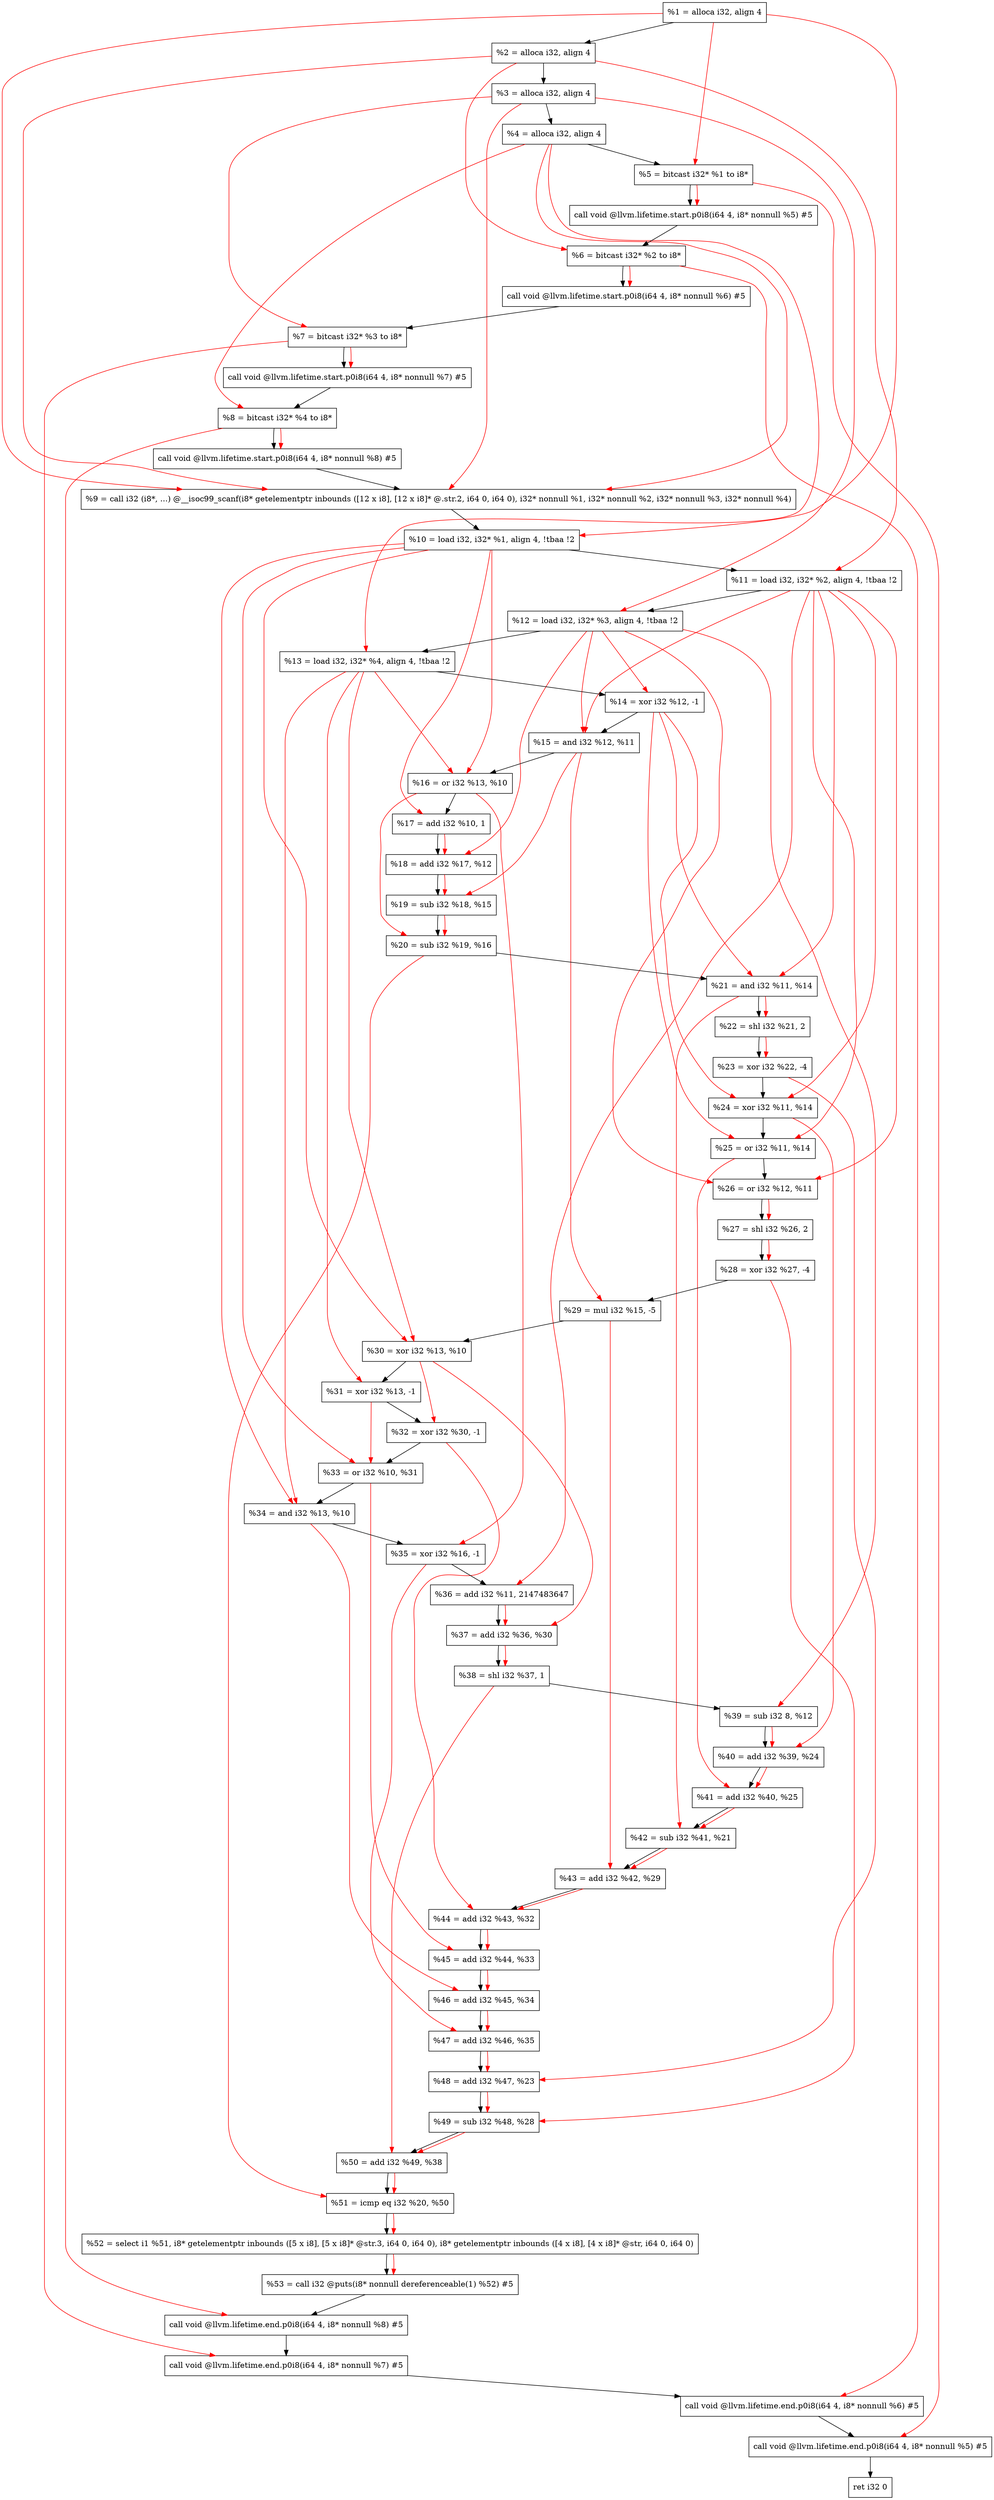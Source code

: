 digraph "DFG for'main' function" {
	Node0xe4fae8[shape=record, label="  %1 = alloca i32, align 4"];
	Node0xe4fb68[shape=record, label="  %2 = alloca i32, align 4"];
	Node0xe4fbf8[shape=record, label="  %3 = alloca i32, align 4"];
	Node0xe4fc58[shape=record, label="  %4 = alloca i32, align 4"];
	Node0xe4fd08[shape=record, label="  %5 = bitcast i32* %1 to i8*"];
	Node0xe50138[shape=record, label="  call void @llvm.lifetime.start.p0i8(i64 4, i8* nonnull %5) #5"];
	Node0xe50218[shape=record, label="  %6 = bitcast i32* %2 to i8*"];
	Node0xe50318[shape=record, label="  call void @llvm.lifetime.start.p0i8(i64 4, i8* nonnull %6) #5"];
	Node0xe503d8[shape=record, label="  %7 = bitcast i32* %3 to i8*"];
	Node0xe50488[shape=record, label="  call void @llvm.lifetime.start.p0i8(i64 4, i8* nonnull %7) #5"];
	Node0xe50548[shape=record, label="  %8 = bitcast i32* %4 to i8*"];
	Node0xe505f8[shape=record, label="  call void @llvm.lifetime.start.p0i8(i64 4, i8* nonnull %8) #5"];
	Node0xe4aaf0[shape=record, label="  %9 = call i32 (i8*, ...) @__isoc99_scanf(i8* getelementptr inbounds ([12 x i8], [12 x i8]* @.str.2, i64 0, i64 0), i32* nonnull %1, i32* nonnull %2, i32* nonnull %3, i32* nonnull %4)"];
	Node0xe507f8[shape=record, label="  %10 = load i32, i32* %1, align 4, !tbaa !2"];
	Node0xe51768[shape=record, label="  %11 = load i32, i32* %2, align 4, !tbaa !2"];
	Node0xe51dd8[shape=record, label="  %12 = load i32, i32* %3, align 4, !tbaa !2"];
	Node0xe51e38[shape=record, label="  %13 = load i32, i32* %4, align 4, !tbaa !2"];
	Node0xe51eb0[shape=record, label="  %14 = xor i32 %12, -1"];
	Node0xe51f20[shape=record, label="  %15 = and i32 %12, %11"];
	Node0xe51f90[shape=record, label="  %16 = or i32 %13, %10"];
	Node0xe52000[shape=record, label="  %17 = add i32 %10, 1"];
	Node0xe52070[shape=record, label="  %18 = add i32 %17, %12"];
	Node0xe520e0[shape=record, label="  %19 = sub i32 %18, %15"];
	Node0xe52150[shape=record, label="  %20 = sub i32 %19, %16"];
	Node0xe521c0[shape=record, label="  %21 = and i32 %11, %14"];
	Node0xe52230[shape=record, label="  %22 = shl i32 %21, 2"];
	Node0xe522a0[shape=record, label="  %23 = xor i32 %22, -4"];
	Node0xe52310[shape=record, label="  %24 = xor i32 %11, %14"];
	Node0xe52380[shape=record, label="  %25 = or i32 %11, %14"];
	Node0xe523f0[shape=record, label="  %26 = or i32 %12, %11"];
	Node0xe52460[shape=record, label="  %27 = shl i32 %26, 2"];
	Node0xe524d0[shape=record, label="  %28 = xor i32 %27, -4"];
	Node0xe52540[shape=record, label="  %29 = mul i32 %15, -5"];
	Node0xe525b0[shape=record, label="  %30 = xor i32 %13, %10"];
	Node0xe52620[shape=record, label="  %31 = xor i32 %13, -1"];
	Node0xe52690[shape=record, label="  %32 = xor i32 %30, -1"];
	Node0xe52700[shape=record, label="  %33 = or i32 %10, %31"];
	Node0xe52770[shape=record, label="  %34 = and i32 %13, %10"];
	Node0xe527e0[shape=record, label="  %35 = xor i32 %16, -1"];
	Node0xe52850[shape=record, label="  %36 = add i32 %11, 2147483647"];
	Node0xe528c0[shape=record, label="  %37 = add i32 %36, %30"];
	Node0xe52930[shape=record, label="  %38 = shl i32 %37, 1"];
	Node0xe529a0[shape=record, label="  %39 = sub i32 8, %12"];
	Node0xe52a10[shape=record, label="  %40 = add i32 %39, %24"];
	Node0xe52a80[shape=record, label="  %41 = add i32 %40, %25"];
	Node0xe52af0[shape=record, label="  %42 = sub i32 %41, %21"];
	Node0xe52b60[shape=record, label="  %43 = add i32 %42, %29"];
	Node0xe52bd0[shape=record, label="  %44 = add i32 %43, %32"];
	Node0xe52c40[shape=record, label="  %45 = add i32 %44, %33"];
	Node0xe52cb0[shape=record, label="  %46 = add i32 %45, %34"];
	Node0xe52d20[shape=record, label="  %47 = add i32 %46, %35"];
	Node0xe52d90[shape=record, label="  %48 = add i32 %47, %23"];
	Node0xe52e00[shape=record, label="  %49 = sub i32 %48, %28"];
	Node0xe52e70[shape=record, label="  %50 = add i32 %49, %38"];
	Node0xe52ee0[shape=record, label="  %51 = icmp eq i32 %20, %50"];
	Node0xdef8b8[shape=record, label="  %52 = select i1 %51, i8* getelementptr inbounds ([5 x i8], [5 x i8]* @str.3, i64 0, i64 0), i8* getelementptr inbounds ([4 x i8], [4 x i8]* @str, i64 0, i64 0)"];
	Node0xe52f70[shape=record, label="  %53 = call i32 @puts(i8* nonnull dereferenceable(1) %52) #5"];
	Node0xe53218[shape=record, label="  call void @llvm.lifetime.end.p0i8(i64 4, i8* nonnull %8) #5"];
	Node0xe53378[shape=record, label="  call void @llvm.lifetime.end.p0i8(i64 4, i8* nonnull %7) #5"];
	Node0xe53488[shape=record, label="  call void @llvm.lifetime.end.p0i8(i64 4, i8* nonnull %6) #5"];
	Node0xe53598[shape=record, label="  call void @llvm.lifetime.end.p0i8(i64 4, i8* nonnull %5) #5"];
	Node0xe53658[shape=record, label="  ret i32 0"];
	Node0xe4fae8 -> Node0xe4fb68;
	Node0xe4fb68 -> Node0xe4fbf8;
	Node0xe4fbf8 -> Node0xe4fc58;
	Node0xe4fc58 -> Node0xe4fd08;
	Node0xe4fd08 -> Node0xe50138;
	Node0xe50138 -> Node0xe50218;
	Node0xe50218 -> Node0xe50318;
	Node0xe50318 -> Node0xe503d8;
	Node0xe503d8 -> Node0xe50488;
	Node0xe50488 -> Node0xe50548;
	Node0xe50548 -> Node0xe505f8;
	Node0xe505f8 -> Node0xe4aaf0;
	Node0xe4aaf0 -> Node0xe507f8;
	Node0xe507f8 -> Node0xe51768;
	Node0xe51768 -> Node0xe51dd8;
	Node0xe51dd8 -> Node0xe51e38;
	Node0xe51e38 -> Node0xe51eb0;
	Node0xe51eb0 -> Node0xe51f20;
	Node0xe51f20 -> Node0xe51f90;
	Node0xe51f90 -> Node0xe52000;
	Node0xe52000 -> Node0xe52070;
	Node0xe52070 -> Node0xe520e0;
	Node0xe520e0 -> Node0xe52150;
	Node0xe52150 -> Node0xe521c0;
	Node0xe521c0 -> Node0xe52230;
	Node0xe52230 -> Node0xe522a0;
	Node0xe522a0 -> Node0xe52310;
	Node0xe52310 -> Node0xe52380;
	Node0xe52380 -> Node0xe523f0;
	Node0xe523f0 -> Node0xe52460;
	Node0xe52460 -> Node0xe524d0;
	Node0xe524d0 -> Node0xe52540;
	Node0xe52540 -> Node0xe525b0;
	Node0xe525b0 -> Node0xe52620;
	Node0xe52620 -> Node0xe52690;
	Node0xe52690 -> Node0xe52700;
	Node0xe52700 -> Node0xe52770;
	Node0xe52770 -> Node0xe527e0;
	Node0xe527e0 -> Node0xe52850;
	Node0xe52850 -> Node0xe528c0;
	Node0xe528c0 -> Node0xe52930;
	Node0xe52930 -> Node0xe529a0;
	Node0xe529a0 -> Node0xe52a10;
	Node0xe52a10 -> Node0xe52a80;
	Node0xe52a80 -> Node0xe52af0;
	Node0xe52af0 -> Node0xe52b60;
	Node0xe52b60 -> Node0xe52bd0;
	Node0xe52bd0 -> Node0xe52c40;
	Node0xe52c40 -> Node0xe52cb0;
	Node0xe52cb0 -> Node0xe52d20;
	Node0xe52d20 -> Node0xe52d90;
	Node0xe52d90 -> Node0xe52e00;
	Node0xe52e00 -> Node0xe52e70;
	Node0xe52e70 -> Node0xe52ee0;
	Node0xe52ee0 -> Node0xdef8b8;
	Node0xdef8b8 -> Node0xe52f70;
	Node0xe52f70 -> Node0xe53218;
	Node0xe53218 -> Node0xe53378;
	Node0xe53378 -> Node0xe53488;
	Node0xe53488 -> Node0xe53598;
	Node0xe53598 -> Node0xe53658;
edge [color=red]
	Node0xe4fae8 -> Node0xe4fd08;
	Node0xe4fd08 -> Node0xe50138;
	Node0xe4fb68 -> Node0xe50218;
	Node0xe50218 -> Node0xe50318;
	Node0xe4fbf8 -> Node0xe503d8;
	Node0xe503d8 -> Node0xe50488;
	Node0xe4fc58 -> Node0xe50548;
	Node0xe50548 -> Node0xe505f8;
	Node0xe4fae8 -> Node0xe4aaf0;
	Node0xe4fb68 -> Node0xe4aaf0;
	Node0xe4fbf8 -> Node0xe4aaf0;
	Node0xe4fc58 -> Node0xe4aaf0;
	Node0xe4fae8 -> Node0xe507f8;
	Node0xe4fb68 -> Node0xe51768;
	Node0xe4fbf8 -> Node0xe51dd8;
	Node0xe4fc58 -> Node0xe51e38;
	Node0xe51dd8 -> Node0xe51eb0;
	Node0xe51dd8 -> Node0xe51f20;
	Node0xe51768 -> Node0xe51f20;
	Node0xe51e38 -> Node0xe51f90;
	Node0xe507f8 -> Node0xe51f90;
	Node0xe507f8 -> Node0xe52000;
	Node0xe52000 -> Node0xe52070;
	Node0xe51dd8 -> Node0xe52070;
	Node0xe52070 -> Node0xe520e0;
	Node0xe51f20 -> Node0xe520e0;
	Node0xe520e0 -> Node0xe52150;
	Node0xe51f90 -> Node0xe52150;
	Node0xe51768 -> Node0xe521c0;
	Node0xe51eb0 -> Node0xe521c0;
	Node0xe521c0 -> Node0xe52230;
	Node0xe52230 -> Node0xe522a0;
	Node0xe51768 -> Node0xe52310;
	Node0xe51eb0 -> Node0xe52310;
	Node0xe51768 -> Node0xe52380;
	Node0xe51eb0 -> Node0xe52380;
	Node0xe51dd8 -> Node0xe523f0;
	Node0xe51768 -> Node0xe523f0;
	Node0xe523f0 -> Node0xe52460;
	Node0xe52460 -> Node0xe524d0;
	Node0xe51f20 -> Node0xe52540;
	Node0xe51e38 -> Node0xe525b0;
	Node0xe507f8 -> Node0xe525b0;
	Node0xe51e38 -> Node0xe52620;
	Node0xe525b0 -> Node0xe52690;
	Node0xe507f8 -> Node0xe52700;
	Node0xe52620 -> Node0xe52700;
	Node0xe51e38 -> Node0xe52770;
	Node0xe507f8 -> Node0xe52770;
	Node0xe51f90 -> Node0xe527e0;
	Node0xe51768 -> Node0xe52850;
	Node0xe52850 -> Node0xe528c0;
	Node0xe525b0 -> Node0xe528c0;
	Node0xe528c0 -> Node0xe52930;
	Node0xe51dd8 -> Node0xe529a0;
	Node0xe529a0 -> Node0xe52a10;
	Node0xe52310 -> Node0xe52a10;
	Node0xe52a10 -> Node0xe52a80;
	Node0xe52380 -> Node0xe52a80;
	Node0xe52a80 -> Node0xe52af0;
	Node0xe521c0 -> Node0xe52af0;
	Node0xe52af0 -> Node0xe52b60;
	Node0xe52540 -> Node0xe52b60;
	Node0xe52b60 -> Node0xe52bd0;
	Node0xe52690 -> Node0xe52bd0;
	Node0xe52bd0 -> Node0xe52c40;
	Node0xe52700 -> Node0xe52c40;
	Node0xe52c40 -> Node0xe52cb0;
	Node0xe52770 -> Node0xe52cb0;
	Node0xe52cb0 -> Node0xe52d20;
	Node0xe527e0 -> Node0xe52d20;
	Node0xe52d20 -> Node0xe52d90;
	Node0xe522a0 -> Node0xe52d90;
	Node0xe52d90 -> Node0xe52e00;
	Node0xe524d0 -> Node0xe52e00;
	Node0xe52e00 -> Node0xe52e70;
	Node0xe52930 -> Node0xe52e70;
	Node0xe52150 -> Node0xe52ee0;
	Node0xe52e70 -> Node0xe52ee0;
	Node0xe52ee0 -> Node0xdef8b8;
	Node0xdef8b8 -> Node0xe52f70;
	Node0xe50548 -> Node0xe53218;
	Node0xe503d8 -> Node0xe53378;
	Node0xe50218 -> Node0xe53488;
	Node0xe4fd08 -> Node0xe53598;
}
